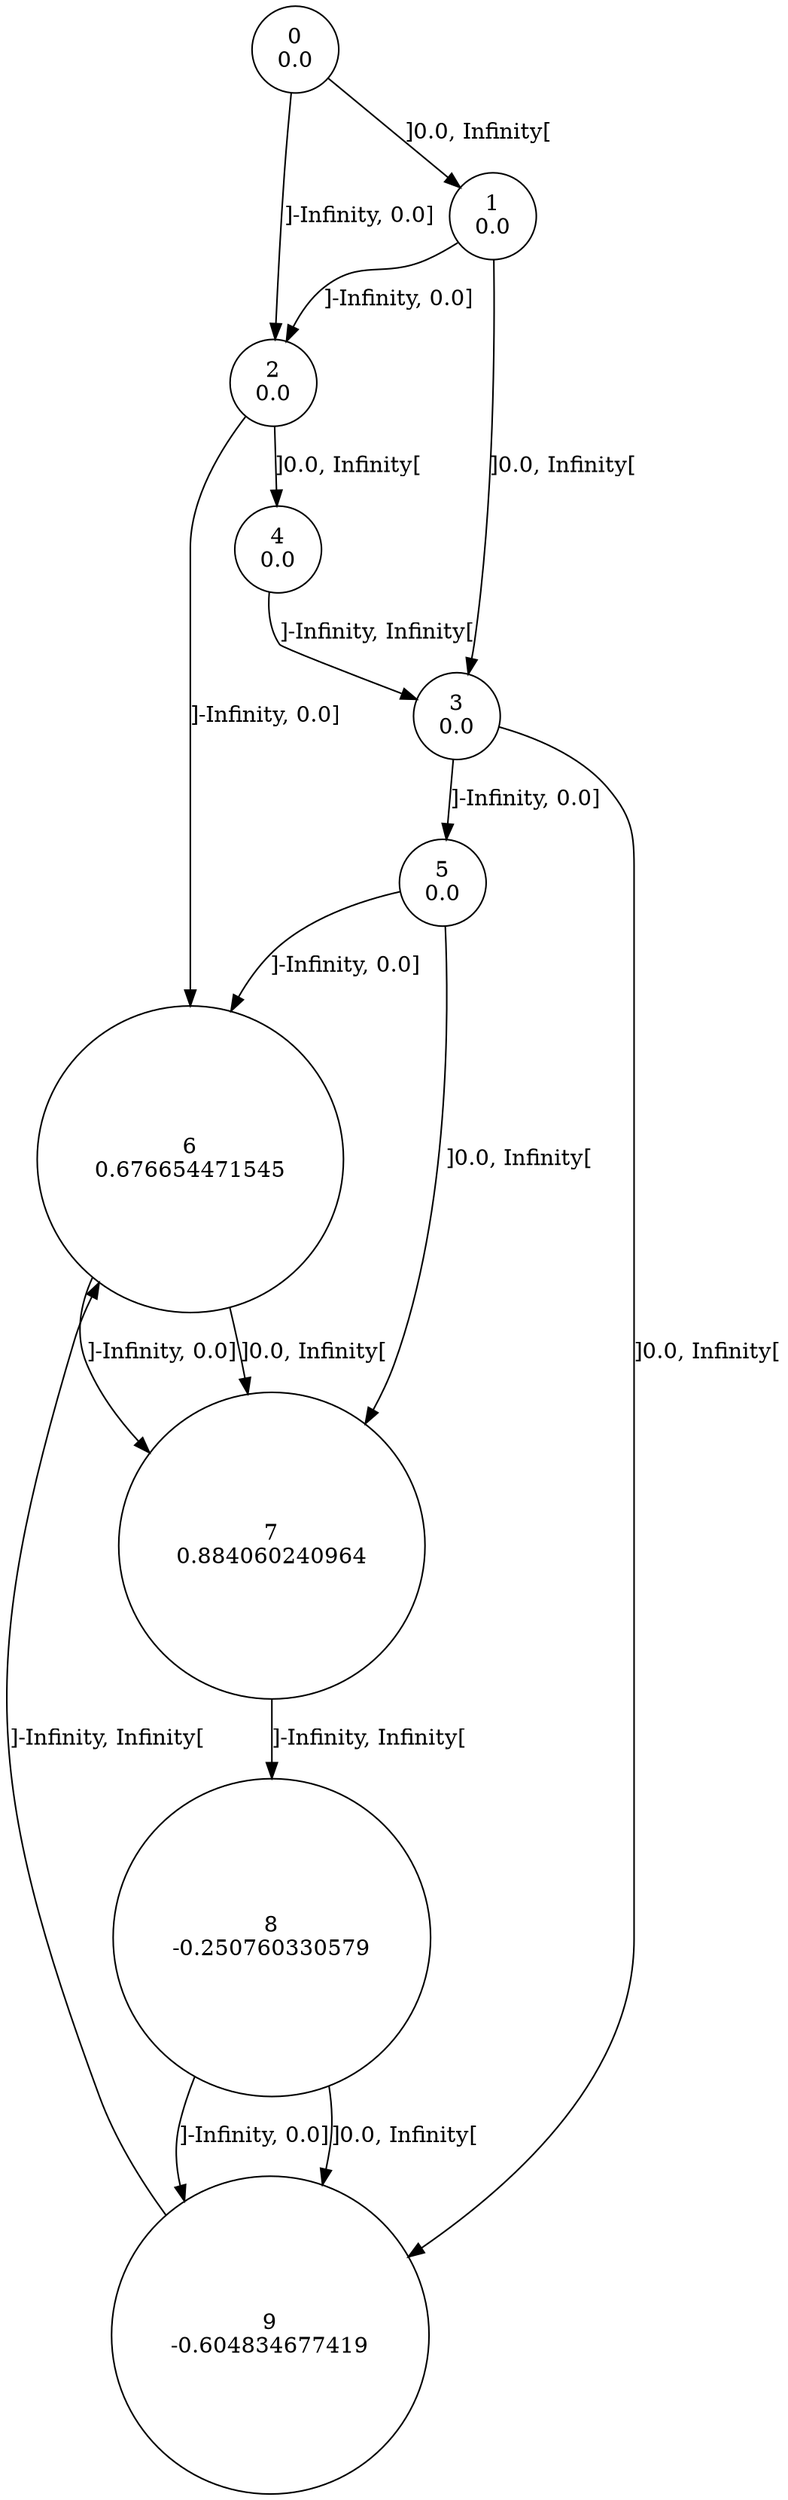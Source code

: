 digraph a {
0 [shape=circle, label="0\n0.0"];
	0 -> 2 [label="]-Infinity, 0.0]"];
	0 -> 1 [label="]0.0, Infinity["];
1 [shape=circle, label="1\n0.0"];
	1 -> 2 [label="]-Infinity, 0.0]"];
	1 -> 3 [label="]0.0, Infinity["];
2 [shape=circle, label="2\n0.0"];
	2 -> 6 [label="]-Infinity, 0.0]"];
	2 -> 4 [label="]0.0, Infinity["];
3 [shape=circle, label="3\n0.0"];
	3 -> 5 [label="]-Infinity, 0.0]"];
	3 -> 9 [label="]0.0, Infinity["];
4 [shape=circle, label="4\n0.0"];
	4 -> 3 [label="]-Infinity, Infinity["];
5 [shape=circle, label="5\n0.0"];
	5 -> 6 [label="]-Infinity, 0.0]"];
	5 -> 7 [label="]0.0, Infinity["];
6 [shape=circle, label="6\n0.676654471545"];
	6 -> 7 [label="]-Infinity, 0.0]"];
	6 -> 7 [label="]0.0, Infinity["];
7 [shape=circle, label="7\n0.884060240964"];
	7 -> 8 [label="]-Infinity, Infinity["];
8 [shape=circle, label="8\n-0.250760330579"];
	8 -> 9 [label="]-Infinity, 0.0]"];
	8 -> 9 [label="]0.0, Infinity["];
9 [shape=circle, label="9\n-0.604834677419"];
	9 -> 6 [label="]-Infinity, Infinity["];
}